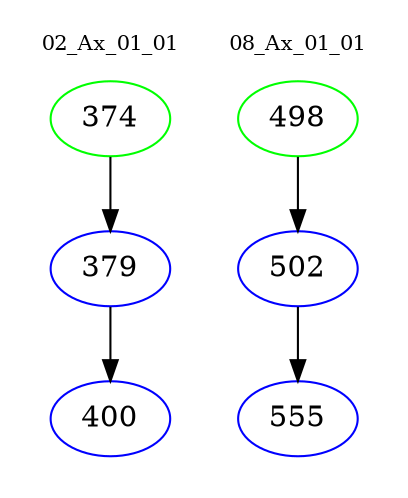 digraph{
subgraph cluster_0 {
color = white
label = "02_Ax_01_01";
fontsize=10;
T0_374 [label="374", color="green"]
T0_374 -> T0_379 [color="black"]
T0_379 [label="379", color="blue"]
T0_379 -> T0_400 [color="black"]
T0_400 [label="400", color="blue"]
}
subgraph cluster_1 {
color = white
label = "08_Ax_01_01";
fontsize=10;
T1_498 [label="498", color="green"]
T1_498 -> T1_502 [color="black"]
T1_502 [label="502", color="blue"]
T1_502 -> T1_555 [color="black"]
T1_555 [label="555", color="blue"]
}
}
